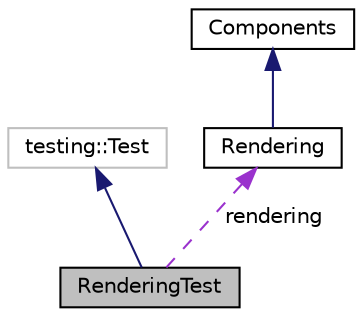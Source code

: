 digraph "RenderingTest"
{
 // LATEX_PDF_SIZE
  edge [fontname="Helvetica",fontsize="10",labelfontname="Helvetica",labelfontsize="10"];
  node [fontname="Helvetica",fontsize="10",shape=record];
  Node1 [label="RenderingTest",height=0.2,width=0.4,color="black", fillcolor="grey75", style="filled", fontcolor="black",tooltip=" "];
  Node2 -> Node1 [dir="back",color="midnightblue",fontsize="10",style="solid",fontname="Helvetica"];
  Node2 [label="testing::Test",height=0.2,width=0.4,color="grey75", fillcolor="white", style="filled",tooltip=" "];
  Node3 -> Node1 [dir="back",color="darkorchid3",fontsize="10",style="dashed",label=" rendering" ,fontname="Helvetica"];
  Node3 [label="Rendering",height=0.2,width=0.4,color="black", fillcolor="white", style="filled",URL="$d4/dc3/classRendering.html",tooltip="Rendering class: Rendering is a class that represents the rendering properties of a Component."];
  Node4 -> Node3 [dir="back",color="midnightblue",fontsize="10",style="solid",fontname="Helvetica"];
  Node4 [label="Components",height=0.2,width=0.4,color="black", fillcolor="white", style="filled",URL="$db/d46/classComponents.html",tooltip=" "];
}
